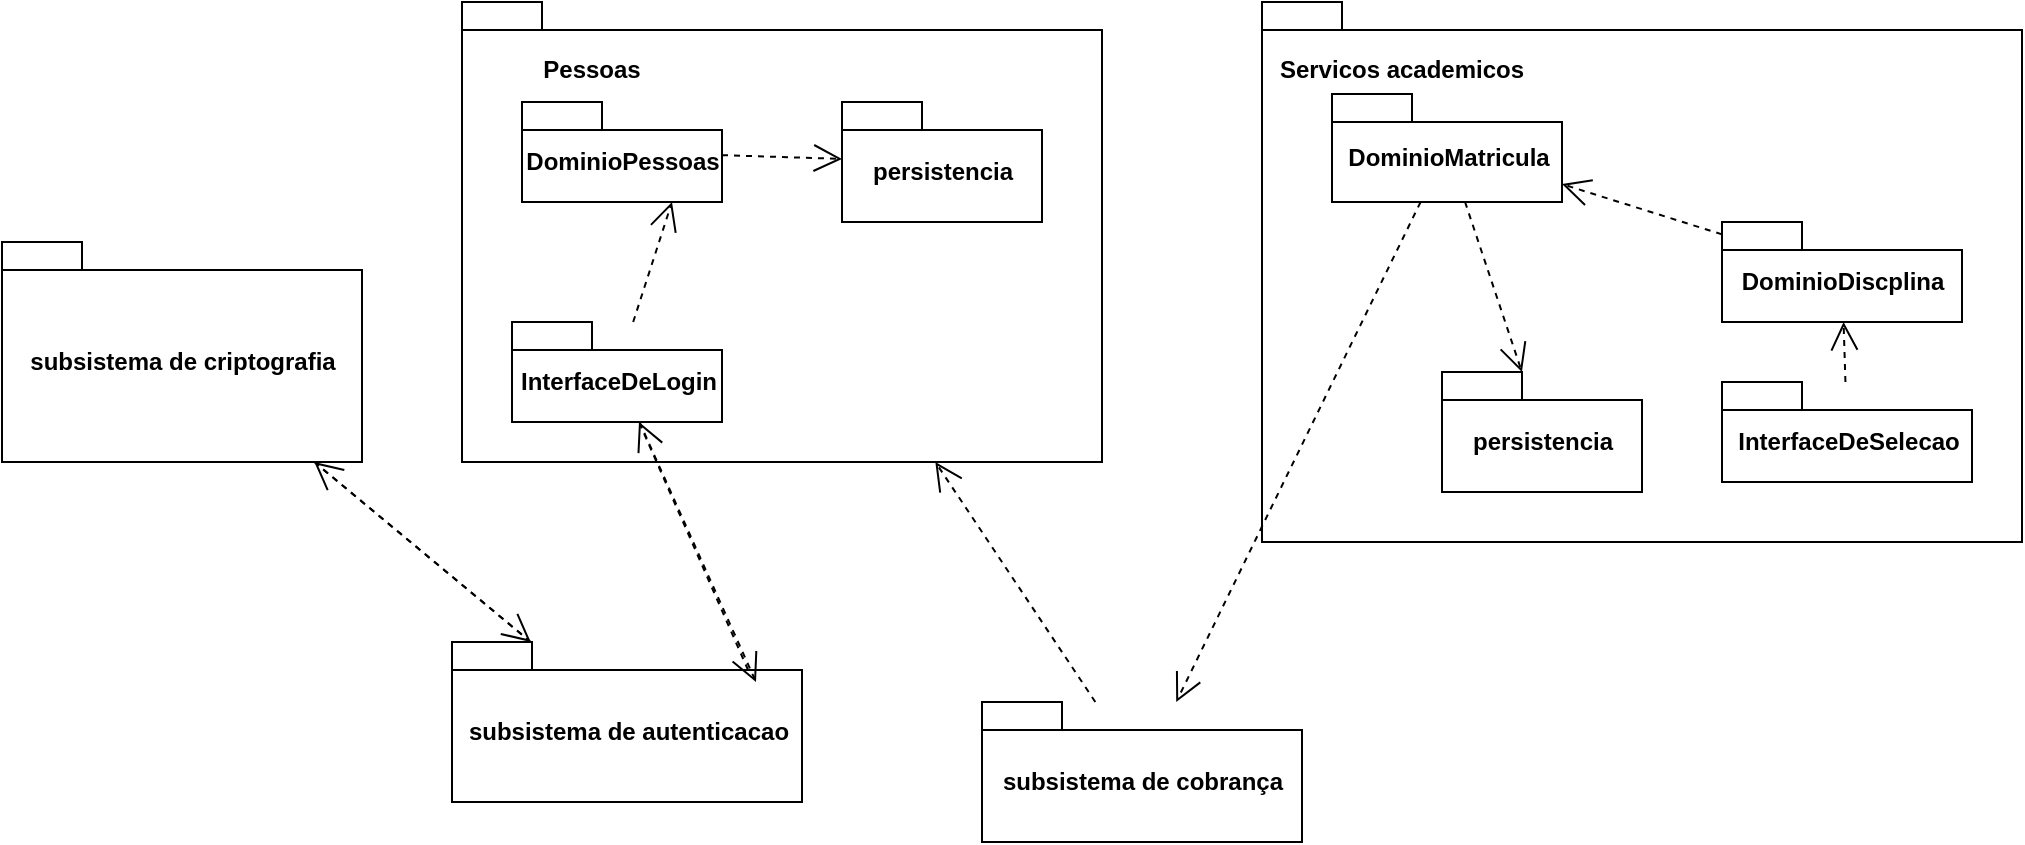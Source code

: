 <mxfile version="15.0.6" type="device"><diagram id="lmyM-T7dHm3p2J25M4Qa" name="Page-1"><mxGraphModel dx="946" dy="475" grid="1" gridSize="10" guides="1" tooltips="1" connect="1" arrows="1" fold="1" page="1" pageScale="1" pageWidth="850" pageHeight="1100" math="0" shadow="0"><root><mxCell id="0"/><mxCell id="1" parent="0"/><mxCell id="PdZuxIB75zVIMjS6JNPx-1" value="subsistema de cobrança" style="shape=folder;fontStyle=1;spacingTop=10;tabWidth=40;tabHeight=14;tabPosition=left;html=1;" vertex="1" parent="1"><mxGeometry x="550" y="470" width="160" height="70" as="geometry"/></mxCell><mxCell id="PdZuxIB75zVIMjS6JNPx-2" value="" style="shape=folder;fontStyle=1;spacingTop=10;tabWidth=40;tabHeight=14;tabPosition=left;html=1;" vertex="1" parent="1"><mxGeometry x="290" y="120" width="320" height="230" as="geometry"/></mxCell><mxCell id="PdZuxIB75zVIMjS6JNPx-9" value="DominioPessoas" style="shape=folder;fontStyle=1;spacingTop=10;tabWidth=40;tabHeight=14;tabPosition=left;html=1;" vertex="1" parent="1"><mxGeometry x="320" y="170" width="100" height="50" as="geometry"/></mxCell><mxCell id="PdZuxIB75zVIMjS6JNPx-10" value="InterfaceDeLogin" style="shape=folder;fontStyle=1;spacingTop=10;tabWidth=40;tabHeight=14;tabPosition=left;html=1;" vertex="1" parent="1"><mxGeometry x="315" y="280" width="105" height="50" as="geometry"/></mxCell><mxCell id="PdZuxIB75zVIMjS6JNPx-12" value="" style="shape=folder;fontStyle=1;spacingTop=10;tabWidth=40;tabHeight=14;tabPosition=left;html=1;" vertex="1" parent="1"><mxGeometry x="690" y="120" width="380" height="270" as="geometry"/></mxCell><mxCell id="PdZuxIB75zVIMjS6JNPx-14" value="Pessoas" style="text;align=center;fontStyle=1;verticalAlign=middle;spacingLeft=3;spacingRight=3;strokeColor=none;rotatable=0;points=[[0,0.5],[1,0.5]];portConstraint=eastwest;" vertex="1" parent="1"><mxGeometry x="315" y="140" width="80" height="26" as="geometry"/></mxCell><mxCell id="PdZuxIB75zVIMjS6JNPx-15" value="Servicos academicos" style="text;align=center;fontStyle=1;verticalAlign=middle;spacingLeft=3;spacingRight=3;strokeColor=none;rotatable=0;points=[[0,0.5],[1,0.5]];portConstraint=eastwest;" vertex="1" parent="1"><mxGeometry x="720" y="140" width="80" height="26" as="geometry"/></mxCell><mxCell id="PdZuxIB75zVIMjS6JNPx-16" value="DominioMatricula" style="shape=folder;fontStyle=1;spacingTop=10;tabWidth=40;tabHeight=14;tabPosition=left;html=1;" vertex="1" parent="1"><mxGeometry x="725" y="166" width="115" height="54" as="geometry"/></mxCell><mxCell id="PdZuxIB75zVIMjS6JNPx-17" value="DominioDiscplina" style="shape=folder;fontStyle=1;spacingTop=10;tabWidth=40;tabHeight=14;tabPosition=left;html=1;" vertex="1" parent="1"><mxGeometry x="920" y="230" width="120" height="50" as="geometry"/></mxCell><mxCell id="PdZuxIB75zVIMjS6JNPx-18" value="" style="endArrow=open;endSize=12;dashed=1;html=1;" edge="1" parent="1" source="PdZuxIB75zVIMjS6JNPx-9" target="PdZuxIB75zVIMjS6JNPx-31"><mxGeometry width="160" relative="1" as="geometry"><mxPoint x="450.976" y="440" as="sourcePoint"/><mxPoint x="440" y="250" as="targetPoint"/></mxGeometry></mxCell><mxCell id="PdZuxIB75zVIMjS6JNPx-20" value="" style="endArrow=open;endSize=12;dashed=1;html=1;entryX=0.75;entryY=1;entryDx=0;entryDy=0;entryPerimeter=0;" edge="1" parent="1" source="PdZuxIB75zVIMjS6JNPx-10" target="PdZuxIB75zVIMjS6JNPx-9"><mxGeometry width="160" relative="1" as="geometry"><mxPoint x="470.976" y="460" as="sourcePoint"/><mxPoint x="499.512" y="330" as="targetPoint"/></mxGeometry></mxCell><mxCell id="PdZuxIB75zVIMjS6JNPx-22" value="" style="endArrow=open;endSize=12;dashed=1;html=1;" edge="1" parent="1" source="PdZuxIB75zVIMjS6JNPx-17" target="PdZuxIB75zVIMjS6JNPx-16"><mxGeometry width="160" relative="1" as="geometry"><mxPoint x="490.976" y="480" as="sourcePoint"/><mxPoint x="519.512" y="350" as="targetPoint"/></mxGeometry></mxCell><mxCell id="PdZuxIB75zVIMjS6JNPx-23" value="subsistema de criptografia" style="shape=folder;fontStyle=1;spacingTop=10;tabWidth=40;tabHeight=14;tabPosition=left;html=1;" vertex="1" parent="1"><mxGeometry x="60" y="240" width="180" height="110" as="geometry"/></mxCell><mxCell id="PdZuxIB75zVIMjS6JNPx-24" value="" style="endArrow=open;endSize=12;dashed=1;html=1;" edge="1" parent="1" source="PdZuxIB75zVIMjS6JNPx-27" target="PdZuxIB75zVIMjS6JNPx-23"><mxGeometry width="160" relative="1" as="geometry"><mxPoint x="373.676" y="290" as="sourcePoint"/><mxPoint x="382.5" y="230" as="targetPoint"/></mxGeometry></mxCell><mxCell id="PdZuxIB75zVIMjS6JNPx-25" value="" style="endArrow=open;endSize=12;dashed=1;html=1;" edge="1" parent="1" source="PdZuxIB75zVIMjS6JNPx-16" target="PdZuxIB75zVIMjS6JNPx-1"><mxGeometry width="160" relative="1" as="geometry"><mxPoint x="490" y="400" as="sourcePoint"/><mxPoint x="479.512" y="310" as="targetPoint"/></mxGeometry></mxCell><mxCell id="PdZuxIB75zVIMjS6JNPx-27" value="subsistema de autenticacao" style="shape=folder;fontStyle=1;spacingTop=10;tabWidth=40;tabHeight=14;tabPosition=left;html=1;" vertex="1" parent="1"><mxGeometry x="285" y="440" width="175" height="80" as="geometry"/></mxCell><mxCell id="PdZuxIB75zVIMjS6JNPx-30" value="" style="endArrow=open;endSize=12;dashed=1;html=1;" edge="1" parent="1" source="PdZuxIB75zVIMjS6JNPx-10"><mxGeometry width="160" relative="1" as="geometry"><mxPoint x="619.302" y="450" as="sourcePoint"/><mxPoint x="437" y="460" as="targetPoint"/></mxGeometry></mxCell><mxCell id="PdZuxIB75zVIMjS6JNPx-31" value="persistencia" style="shape=folder;fontStyle=1;spacingTop=10;tabWidth=40;tabHeight=14;tabPosition=left;html=1;" vertex="1" parent="1"><mxGeometry x="480" y="170" width="100" height="60" as="geometry"/></mxCell><mxCell id="PdZuxIB75zVIMjS6JNPx-32" value="InterfaceDeSelecao" style="shape=folder;fontStyle=1;spacingTop=10;tabWidth=40;tabHeight=14;tabPosition=left;html=1;" vertex="1" parent="1"><mxGeometry x="920" y="310" width="125" height="50" as="geometry"/></mxCell><mxCell id="PdZuxIB75zVIMjS6JNPx-33" value="" style="endArrow=open;endSize=12;dashed=1;html=1;" edge="1" parent="1" source="PdZuxIB75zVIMjS6JNPx-32" target="PdZuxIB75zVIMjS6JNPx-17"><mxGeometry width="160" relative="1" as="geometry"><mxPoint x="888.079" y="260" as="sourcePoint"/><mxPoint x="837.774" y="230" as="targetPoint"/></mxGeometry></mxCell><mxCell id="PdZuxIB75zVIMjS6JNPx-34" value="persistencia" style="shape=folder;fontStyle=1;spacingTop=10;tabWidth=40;tabHeight=14;tabPosition=left;html=1;" vertex="1" parent="1"><mxGeometry x="780" y="305" width="100" height="60" as="geometry"/></mxCell><mxCell id="PdZuxIB75zVIMjS6JNPx-35" value="" style="endArrow=open;endSize=12;dashed=1;html=1;" edge="1" parent="1" source="PdZuxIB75zVIMjS6JNPx-16" target="PdZuxIB75zVIMjS6JNPx-34"><mxGeometry width="160" relative="1" as="geometry"><mxPoint x="991.719" y="320" as="sourcePoint"/><mxPoint x="990.781" y="290" as="targetPoint"/></mxGeometry></mxCell><mxCell id="PdZuxIB75zVIMjS6JNPx-36" value="" style="endArrow=open;endSize=12;dashed=1;html=1;" edge="1" parent="1" source="PdZuxIB75zVIMjS6JNPx-1" target="PdZuxIB75zVIMjS6JNPx-2"><mxGeometry width="160" relative="1" as="geometry"><mxPoint x="991.719" y="320" as="sourcePoint"/><mxPoint x="990.781" y="290" as="targetPoint"/></mxGeometry></mxCell><mxCell id="PdZuxIB75zVIMjS6JNPx-38" value="" style="endArrow=open;endSize=12;dashed=1;html=1;" edge="1" parent="1" source="PdZuxIB75zVIMjS6JNPx-23" target="PdZuxIB75zVIMjS6JNPx-27"><mxGeometry width="160" relative="1" as="geometry"><mxPoint x="1001.719" y="330" as="sourcePoint"/><mxPoint x="1000.781" y="300" as="targetPoint"/></mxGeometry></mxCell><mxCell id="PdZuxIB75zVIMjS6JNPx-39" value="" style="endArrow=open;endSize=12;dashed=1;html=1;exitX=0.846;exitY=0.175;exitDx=0;exitDy=0;exitPerimeter=0;" edge="1" parent="1" source="PdZuxIB75zVIMjS6JNPx-27" target="PdZuxIB75zVIMjS6JNPx-10"><mxGeometry width="160" relative="1" as="geometry"><mxPoint x="431" y="440" as="sourcePoint"/><mxPoint x="1010.781" y="310" as="targetPoint"/></mxGeometry></mxCell></root></mxGraphModel></diagram></mxfile>